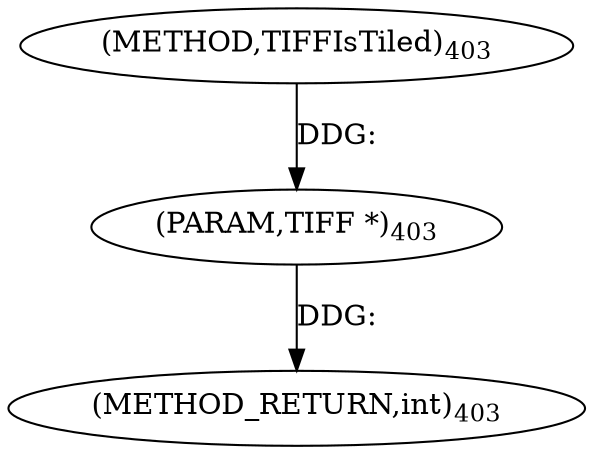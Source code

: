 digraph "TIFFIsTiled" {  
"8675" [label = <(METHOD,TIFFIsTiled)<SUB>403</SUB>> ]
"8677" [label = <(METHOD_RETURN,int)<SUB>403</SUB>> ]
"8676" [label = <(PARAM,TIFF *)<SUB>403</SUB>> ]
  "8676" -> "8677"  [ label = "DDG: "] 
  "8675" -> "8676"  [ label = "DDG: "] 
}
